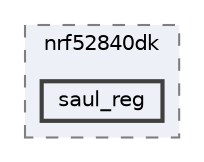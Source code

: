 digraph "/home/mj/Desktop/IoT-Chat-Digitalization/TextYourIoTDevice/bin/nrf52840dk/saul_reg"
{
 // LATEX_PDF_SIZE
  bgcolor="transparent";
  edge [fontname=Helvetica,fontsize=10,labelfontname=Helvetica,labelfontsize=10];
  node [fontname=Helvetica,fontsize=10,shape=box,height=0.2,width=0.4];
  compound=true
  subgraph clusterdir_0c725116918d2e080617d882693859a8 {
    graph [ bgcolor="#edf0f7", pencolor="grey50", label="nrf52840dk", fontname=Helvetica,fontsize=10 style="filled,dashed", URL="dir_0c725116918d2e080617d882693859a8.html",tooltip=""]
  dir_65118adb96a196f908aa2af8a53127f1 [label="saul_reg", fillcolor="#edf0f7", color="grey25", style="filled,bold", URL="dir_65118adb96a196f908aa2af8a53127f1.html",tooltip=""];
  }
}
